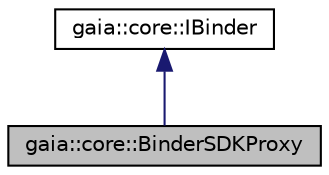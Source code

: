 digraph G
{
  edge [fontname="Helvetica",fontsize="10",labelfontname="Helvetica",labelfontsize="10"];
  node [fontname="Helvetica",fontsize="10",shape=record];
  Node1 [label="gaia::core::BinderSDKProxy",height=0.2,width=0.4,color="black", fillcolor="grey75", style="filled" fontcolor="black"];
  Node2 -> Node1 [dir=back,color="midnightblue",fontsize="10",style="solid",fontname="Helvetica"];
  Node2 [label="gaia::core::IBinder",height=0.2,width=0.4,color="black", fillcolor="white", style="filled",URL="$d0/d47/classgaia_1_1core_1_1_i_binder.html",tooltip="Base class and low-level protocol for a remotable object."];
}
